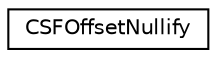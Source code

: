 digraph "Graphical Class Hierarchy"
{
 // LATEX_PDF_SIZE
  edge [fontname="Helvetica",fontsize="10",labelfontname="Helvetica",labelfontsize="10"];
  node [fontname="Helvetica",fontsize="10",shape=record];
  rankdir="LR";
  Node0 [label="CSFOffsetNullify",height=0.2,width=0.4,color="black", fillcolor="white", style="filled",URL="$struct_c_s_f_offset_nullify.html",tooltip=" "];
}
